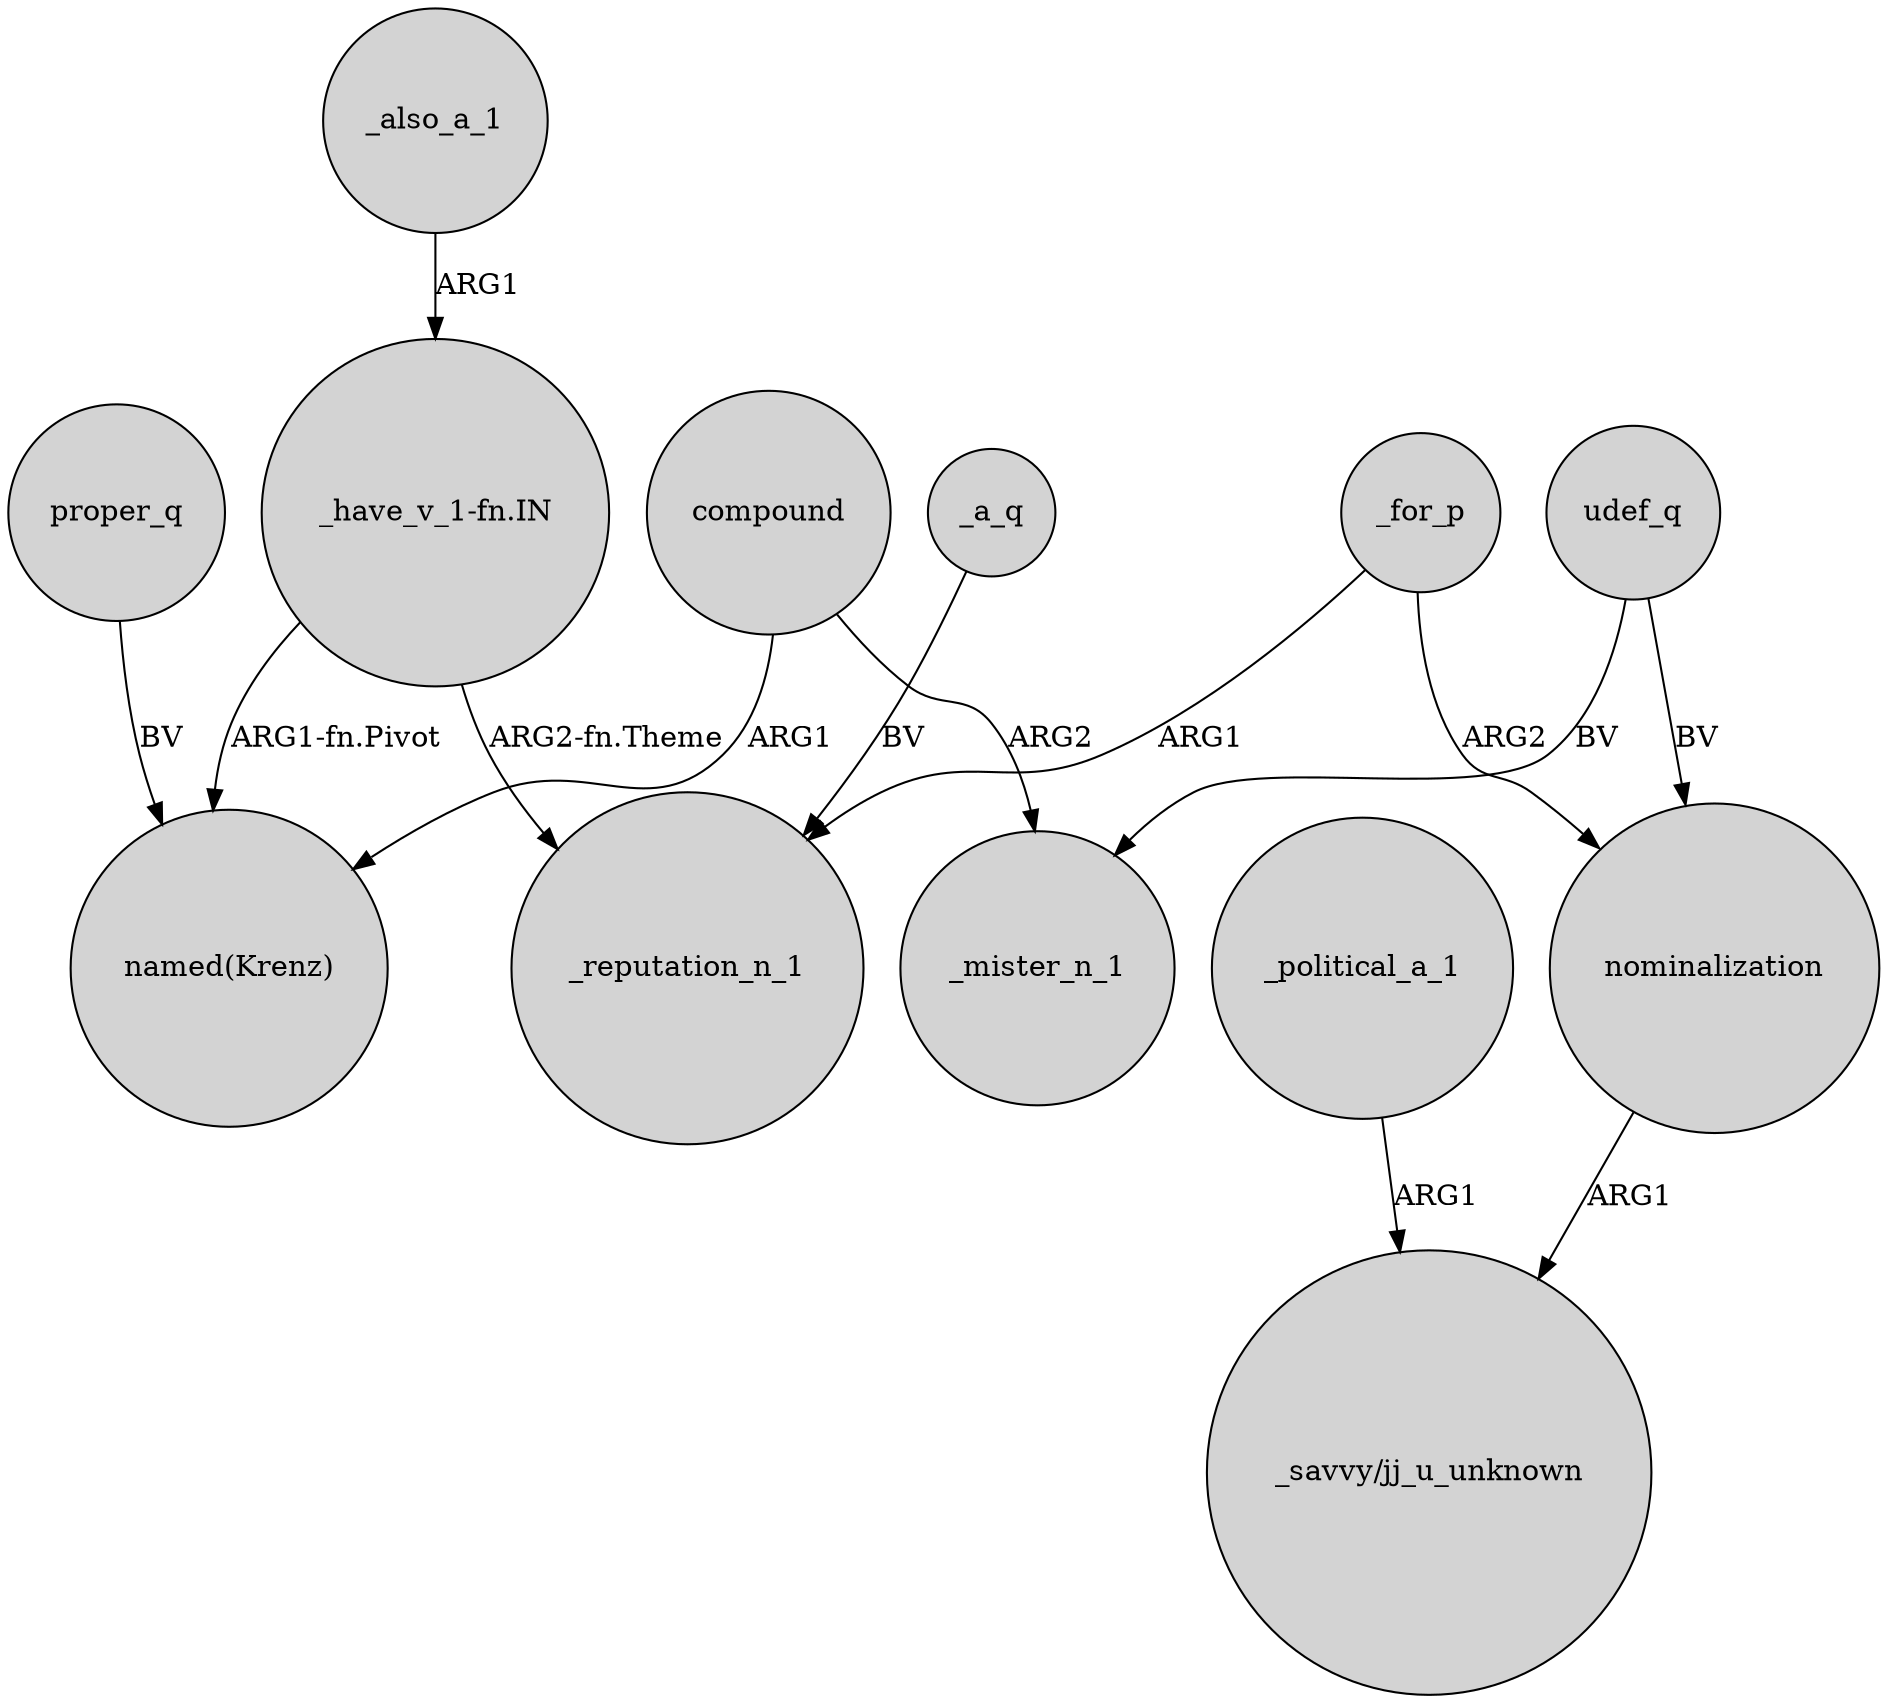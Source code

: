 digraph {
	node [shape=circle style=filled]
	proper_q -> "named(Krenz)" [label=BV]
	_for_p -> nominalization [label=ARG2]
	udef_q -> _mister_n_1 [label=BV]
	_political_a_1 -> "_savvy/jj_u_unknown" [label=ARG1]
	nominalization -> "_savvy/jj_u_unknown" [label=ARG1]
	"_have_v_1-fn.IN" -> _reputation_n_1 [label="ARG2-fn.Theme"]
	_for_p -> _reputation_n_1 [label=ARG1]
	"_have_v_1-fn.IN" -> "named(Krenz)" [label="ARG1-fn.Pivot"]
	_also_a_1 -> "_have_v_1-fn.IN" [label=ARG1]
	_a_q -> _reputation_n_1 [label=BV]
	udef_q -> nominalization [label=BV]
	compound -> _mister_n_1 [label=ARG2]
	compound -> "named(Krenz)" [label=ARG1]
}
